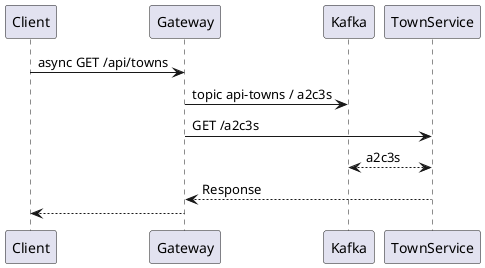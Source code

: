 @startuml
Client -> Gateway: async GET /api/towns
Gateway -> Kafka: topic api-towns / a2c3s
Gateway -> TownService: GET /a2c3s
Kafka <--> TownService: a2c3s
TownService --> Gateway: Response
Gateway --> Client

@enduml
